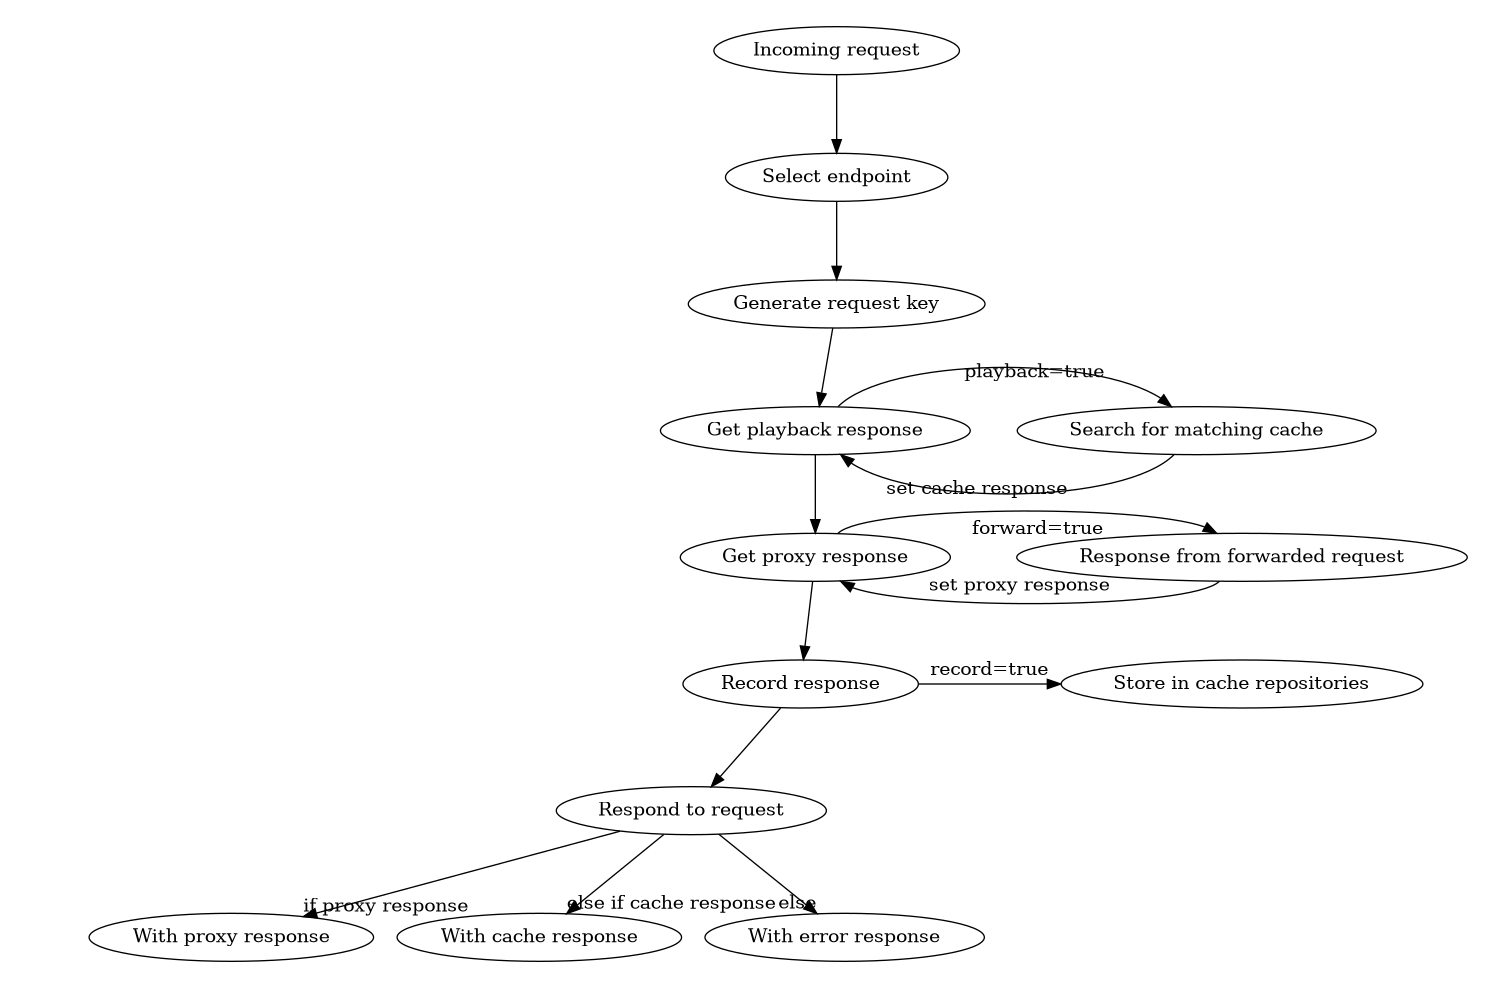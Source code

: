@startuml
digraph xxx {

    ranksep=.8

    subgraph cluster_main {

        color=invis

        req [label="Incoming request"]

        endpoint [label="Select endpoint"]
        requestKey [label="Generate request key"]

        playbackResponse [label="Get playback response"]
        proxyResponse [label="Get proxy response"]

        record [label="Record response"]
        respond [label="Respond to request"]

        withProxy [label="With proxy response"]
        withCache [label="With cache response"]
        withError [label="With error response"]
    }

    subgraph cluster_side {

        color=invis

        matchCache [label="Search for matching cache"]
        createForwardResponse [label="Response from forwarded request"]
        storeCache [label="Store in cache repositories"]



        matchCache -> createForwardResponse -> storeCache [color=invis]
    }

    req -> endpoint -> requestKey -> playbackResponse -> proxyResponse -> record -> respond
    requestKey -> matchCache [color=invis,weight=30]

    playbackResponse -> matchCache [taillabel="playback=true",labeldistance=15,tailport=ne,headport=nw]
    matchCache -> playbackResponse [taillabel="set cache response",labeldistance=15,tailport=sw,headport=se]

    proxyResponse -> createForwardResponse [taillabel="forward=true",labeldistance=15,tailport=ne,headport=nw]
    createForwardResponse-> proxyResponse [taillabel="set proxy response",labeldistance=15,tailport=sw,headport=se]

    record -> storeCache [label="record=true"]

    respond -> withProxy [headlabel="if proxy response"]
    respond -> withCache [headlabel="else if cache response"]
    respond -> withError [headlabel="else"]

}
@enduml
